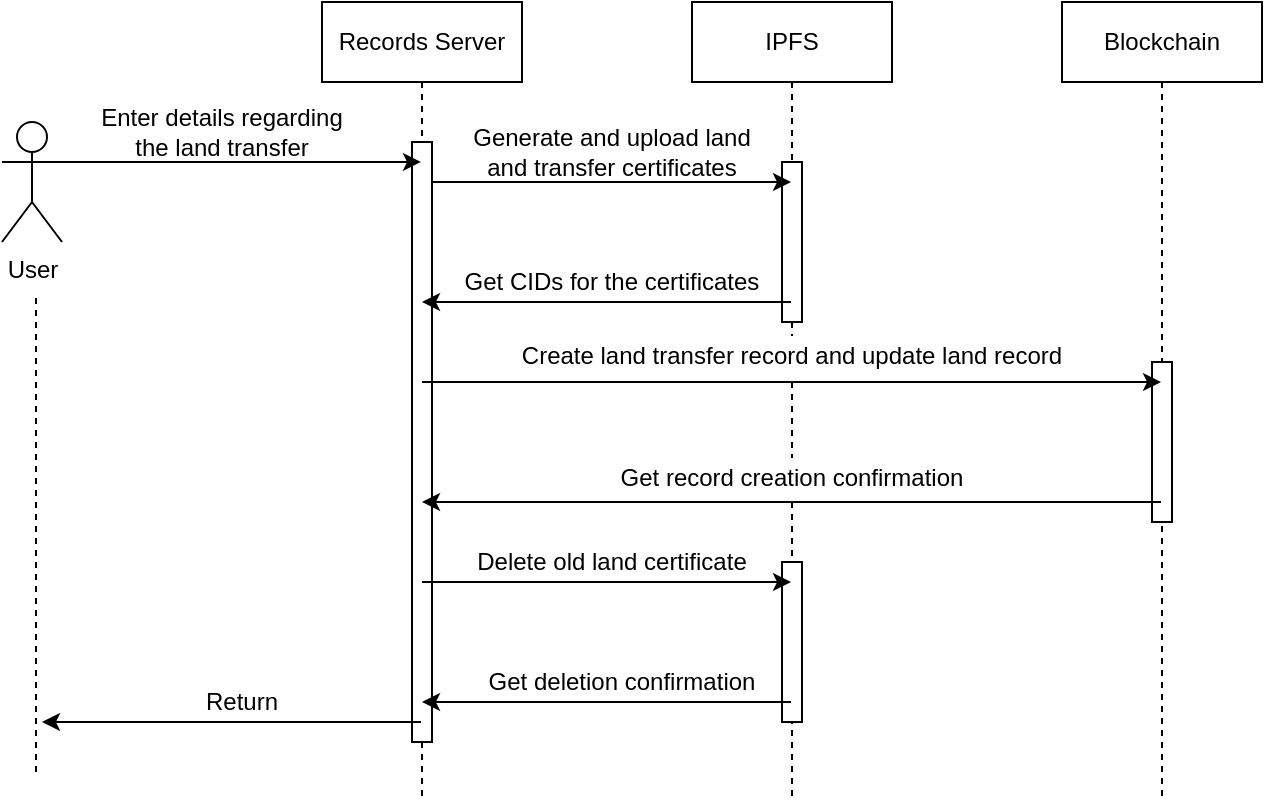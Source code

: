 <mxfile version="14.5.7" type="device"><diagram id="B9j0_YEfjoSivT3vNd2M" name="Page-1"><mxGraphModel dx="889" dy="513" grid="1" gridSize="10" guides="1" tooltips="1" connect="1" arrows="1" fold="1" page="1" pageScale="1" pageWidth="850" pageHeight="1100" math="0" shadow="0"><root><mxCell id="0"/><mxCell id="1" parent="0"/><mxCell id="IFJ2NVsRnqqhm8A-BFl2-1" value="Records Server" style="shape=umlLifeline;perimeter=lifelinePerimeter;whiteSpace=wrap;html=1;container=1;collapsible=0;recursiveResize=0;outlineConnect=0;" vertex="1" parent="1"><mxGeometry x="190" y="40" width="100" height="400" as="geometry"/></mxCell><mxCell id="IFJ2NVsRnqqhm8A-BFl2-5" value="" style="html=1;points=[];perimeter=orthogonalPerimeter;" vertex="1" parent="IFJ2NVsRnqqhm8A-BFl2-1"><mxGeometry x="45" y="70" width="10" height="300" as="geometry"/></mxCell><mxCell id="IFJ2NVsRnqqhm8A-BFl2-2" value="IPFS" style="shape=umlLifeline;perimeter=lifelinePerimeter;whiteSpace=wrap;html=1;container=1;collapsible=0;recursiveResize=0;outlineConnect=0;" vertex="1" parent="1"><mxGeometry x="375" y="40" width="100" height="400" as="geometry"/></mxCell><mxCell id="IFJ2NVsRnqqhm8A-BFl2-4" value="" style="html=1;points=[];perimeter=orthogonalPerimeter;" vertex="1" parent="IFJ2NVsRnqqhm8A-BFl2-2"><mxGeometry x="45" y="80" width="10" height="80" as="geometry"/></mxCell><mxCell id="IFJ2NVsRnqqhm8A-BFl2-3" value="&lt;div&gt;Blockchain&lt;/div&gt;" style="shape=umlLifeline;perimeter=lifelinePerimeter;whiteSpace=wrap;html=1;container=1;collapsible=0;recursiveResize=0;outlineConnect=0;" vertex="1" parent="1"><mxGeometry x="560" y="40" width="100" height="400" as="geometry"/></mxCell><mxCell id="IFJ2NVsRnqqhm8A-BFl2-7" value="" style="html=1;points=[];perimeter=orthogonalPerimeter;" vertex="1" parent="IFJ2NVsRnqqhm8A-BFl2-3"><mxGeometry x="45" y="180" width="10" height="80" as="geometry"/></mxCell><mxCell id="IFJ2NVsRnqqhm8A-BFl2-6" value="" style="html=1;points=[];perimeter=orthogonalPerimeter;" vertex="1" parent="1"><mxGeometry x="420" y="320" width="10" height="80" as="geometry"/></mxCell><mxCell id="IFJ2NVsRnqqhm8A-BFl2-8" value="User" style="shape=umlActor;verticalLabelPosition=bottom;verticalAlign=top;html=1;" vertex="1" parent="1"><mxGeometry x="30" y="100" width="30" height="60" as="geometry"/></mxCell><mxCell id="IFJ2NVsRnqqhm8A-BFl2-9" value="" style="endArrow=none;dashed=1;html=1;" edge="1" parent="1"><mxGeometry width="50" height="50" relative="1" as="geometry"><mxPoint x="47" y="425" as="sourcePoint"/><mxPoint x="47" y="185" as="targetPoint"/></mxGeometry></mxCell><mxCell id="IFJ2NVsRnqqhm8A-BFl2-10" value="" style="endArrow=classic;html=1;exitX=1;exitY=0.333;exitDx=0;exitDy=0;exitPerimeter=0;" edge="1" parent="1" source="IFJ2NVsRnqqhm8A-BFl2-8" target="IFJ2NVsRnqqhm8A-BFl2-1"><mxGeometry width="50" height="50" relative="1" as="geometry"><mxPoint x="220" y="280" as="sourcePoint"/><mxPoint x="270" y="230" as="targetPoint"/></mxGeometry></mxCell><mxCell id="IFJ2NVsRnqqhm8A-BFl2-11" value="" style="endArrow=classic;html=1;" edge="1" parent="1" source="IFJ2NVsRnqqhm8A-BFl2-5" target="IFJ2NVsRnqqhm8A-BFl2-2"><mxGeometry width="50" height="50" relative="1" as="geometry"><mxPoint x="220" y="280" as="sourcePoint"/><mxPoint x="270" y="230" as="targetPoint"/><Array as="points"><mxPoint x="350" y="130"/></Array></mxGeometry></mxCell><mxCell id="IFJ2NVsRnqqhm8A-BFl2-12" value="" style="endArrow=classic;html=1;" edge="1" parent="1" source="IFJ2NVsRnqqhm8A-BFl2-2" target="IFJ2NVsRnqqhm8A-BFl2-1"><mxGeometry width="50" height="50" relative="1" as="geometry"><mxPoint x="220" y="280" as="sourcePoint"/><mxPoint x="270" y="230" as="targetPoint"/><Array as="points"><mxPoint x="300" y="190"/></Array></mxGeometry></mxCell><mxCell id="IFJ2NVsRnqqhm8A-BFl2-13" value="" style="endArrow=classic;html=1;" edge="1" parent="1" source="IFJ2NVsRnqqhm8A-BFl2-1" target="IFJ2NVsRnqqhm8A-BFl2-3"><mxGeometry width="50" height="50" relative="1" as="geometry"><mxPoint x="220" y="280" as="sourcePoint"/><mxPoint x="270" y="230" as="targetPoint"/><Array as="points"><mxPoint x="460" y="230"/></Array></mxGeometry></mxCell><mxCell id="IFJ2NVsRnqqhm8A-BFl2-14" value="" style="endArrow=classic;html=1;" edge="1" parent="1" source="IFJ2NVsRnqqhm8A-BFl2-3" target="IFJ2NVsRnqqhm8A-BFl2-1"><mxGeometry width="50" height="50" relative="1" as="geometry"><mxPoint x="220" y="280" as="sourcePoint"/><mxPoint x="270" y="230" as="targetPoint"/><Array as="points"><mxPoint x="360" y="290"/></Array></mxGeometry></mxCell><mxCell id="IFJ2NVsRnqqhm8A-BFl2-15" value="" style="endArrow=classic;html=1;" edge="1" parent="1" source="IFJ2NVsRnqqhm8A-BFl2-1" target="IFJ2NVsRnqqhm8A-BFl2-2"><mxGeometry width="50" height="50" relative="1" as="geometry"><mxPoint x="220" y="280" as="sourcePoint"/><mxPoint x="270" y="230" as="targetPoint"/><Array as="points"><mxPoint x="370" y="330"/></Array></mxGeometry></mxCell><mxCell id="IFJ2NVsRnqqhm8A-BFl2-16" value="" style="endArrow=classic;html=1;" edge="1" parent="1" source="IFJ2NVsRnqqhm8A-BFl2-2" target="IFJ2NVsRnqqhm8A-BFl2-1"><mxGeometry width="50" height="50" relative="1" as="geometry"><mxPoint x="220" y="280" as="sourcePoint"/><mxPoint x="270" y="230" as="targetPoint"/><Array as="points"><mxPoint x="350" y="390"/></Array></mxGeometry></mxCell><mxCell id="IFJ2NVsRnqqhm8A-BFl2-17" value="" style="endArrow=classic;html=1;" edge="1" parent="1" source="IFJ2NVsRnqqhm8A-BFl2-1"><mxGeometry width="50" height="50" relative="1" as="geometry"><mxPoint x="220" y="280" as="sourcePoint"/><mxPoint x="50" y="400" as="targetPoint"/></mxGeometry></mxCell><mxCell id="IFJ2NVsRnqqhm8A-BFl2-18" value="Enter details regarding the land transfer" style="text;html=1;strokeColor=none;fillColor=none;align=center;verticalAlign=middle;whiteSpace=wrap;rounded=0;" vertex="1" parent="1"><mxGeometry x="70" y="95" width="140" height="20" as="geometry"/></mxCell><mxCell id="IFJ2NVsRnqqhm8A-BFl2-19" value="Generate and upload land and transfer certificates" style="text;html=1;strokeColor=none;fillColor=none;align=center;verticalAlign=middle;whiteSpace=wrap;rounded=0;" vertex="1" parent="1"><mxGeometry x="260" y="105" width="150" height="20" as="geometry"/></mxCell><mxCell id="IFJ2NVsRnqqhm8A-BFl2-20" value="Get CIDs for the certificates" style="text;html=1;strokeColor=none;fillColor=none;align=center;verticalAlign=middle;whiteSpace=wrap;rounded=0;" vertex="1" parent="1"><mxGeometry x="260" y="170" width="150" height="20" as="geometry"/></mxCell><mxCell id="IFJ2NVsRnqqhm8A-BFl2-21" value="Create land transfer record and update land record" style="text;html=1;strokeColor=none;align=center;verticalAlign=middle;whiteSpace=wrap;rounded=0;fillColor=#ffffff;" vertex="1" parent="1"><mxGeometry x="280" y="207" width="290" height="20" as="geometry"/></mxCell><mxCell id="IFJ2NVsRnqqhm8A-BFl2-23" value="Get record creation confirmation" style="text;html=1;strokeColor=none;align=center;verticalAlign=middle;whiteSpace=wrap;rounded=0;fillColor=#ffffff;" vertex="1" parent="1"><mxGeometry x="315" y="268" width="220" height="20" as="geometry"/></mxCell><mxCell id="IFJ2NVsRnqqhm8A-BFl2-24" value="Delete old land certificate" style="text;html=1;strokeColor=none;fillColor=none;align=center;verticalAlign=middle;whiteSpace=wrap;rounded=0;" vertex="1" parent="1"><mxGeometry x="265" y="310" width="140" height="20" as="geometry"/></mxCell><mxCell id="IFJ2NVsRnqqhm8A-BFl2-25" value="Get deletion confirmation" style="text;html=1;strokeColor=none;fillColor=none;align=center;verticalAlign=middle;whiteSpace=wrap;rounded=0;" vertex="1" parent="1"><mxGeometry x="260" y="370" width="160" height="20" as="geometry"/></mxCell><mxCell id="IFJ2NVsRnqqhm8A-BFl2-26" value="Return" style="text;html=1;strokeColor=none;fillColor=none;align=center;verticalAlign=middle;whiteSpace=wrap;rounded=0;" vertex="1" parent="1"><mxGeometry x="130" y="380" width="40" height="20" as="geometry"/></mxCell></root></mxGraphModel></diagram></mxfile>